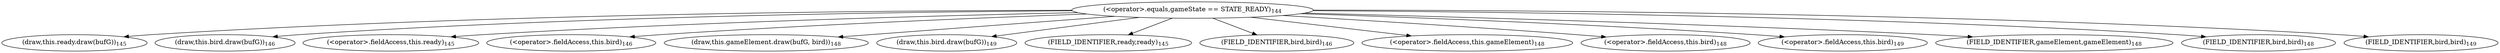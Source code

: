 digraph "update" {  
"941" [label = <(&lt;operator&gt;.equals,gameState == STATE_READY)<SUB>144</SUB>> ]
"949" [label = <(draw,this.ready.draw(bufG))<SUB>145</SUB>> ]
"954" [label = <(draw,this.bird.draw(bufG))<SUB>146</SUB>> ]
"950" [label = <(&lt;operator&gt;.fieldAccess,this.ready)<SUB>145</SUB>> ]
"955" [label = <(&lt;operator&gt;.fieldAccess,this.bird)<SUB>146</SUB>> ]
"961" [label = <(draw,this.gameElement.draw(bufG, bird))<SUB>148</SUB>> ]
"969" [label = <(draw,this.bird.draw(bufG))<SUB>149</SUB>> ]
"952" [label = <(FIELD_IDENTIFIER,ready,ready)<SUB>145</SUB>> ]
"957" [label = <(FIELD_IDENTIFIER,bird,bird)<SUB>146</SUB>> ]
"962" [label = <(&lt;operator&gt;.fieldAccess,this.gameElement)<SUB>148</SUB>> ]
"966" [label = <(&lt;operator&gt;.fieldAccess,this.bird)<SUB>148</SUB>> ]
"970" [label = <(&lt;operator&gt;.fieldAccess,this.bird)<SUB>149</SUB>> ]
"964" [label = <(FIELD_IDENTIFIER,gameElement,gameElement)<SUB>148</SUB>> ]
"968" [label = <(FIELD_IDENTIFIER,bird,bird)<SUB>148</SUB>> ]
"972" [label = <(FIELD_IDENTIFIER,bird,bird)<SUB>149</SUB>> ]
  "941" -> "961" 
  "941" -> "957" 
  "941" -> "970" 
  "941" -> "955" 
  "941" -> "968" 
  "941" -> "966" 
  "941" -> "952" 
  "941" -> "972" 
  "941" -> "950" 
  "941" -> "964" 
  "941" -> "962" 
  "941" -> "954" 
  "941" -> "949" 
  "941" -> "969" 
}
